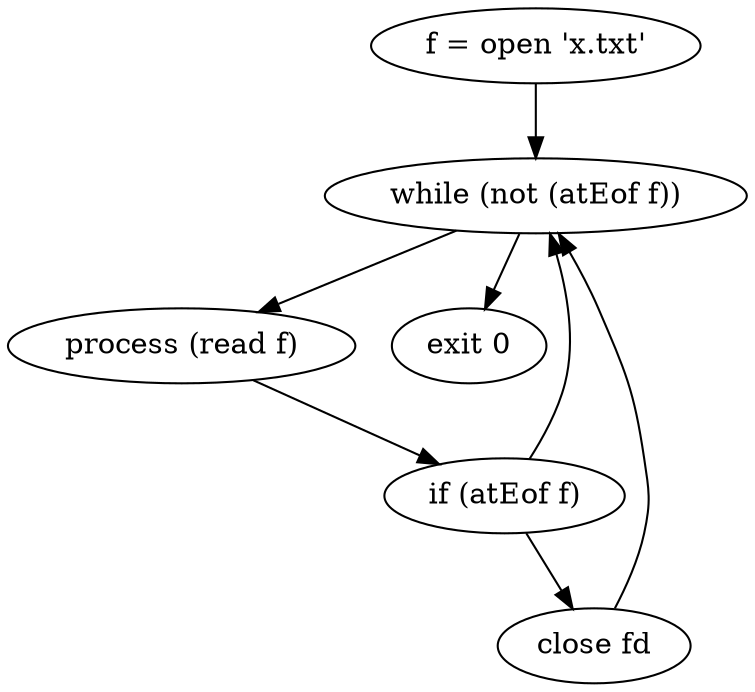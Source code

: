 digraph {

    node [shape = oval];
    init [label="f = open 'x.txt'"];
    loop [label="while (not (atEof f))"];
    body [label="process (read f)"];
    exit [label="exit 0"];
    iff [label="if (atEof f)"]
    close [label="close fd"]

    init -> loop;
    loop -> body;
    body -> iff;
    iff -> loop;
    iff -> close;
    close -> loop;
    loop -> exit;
}
